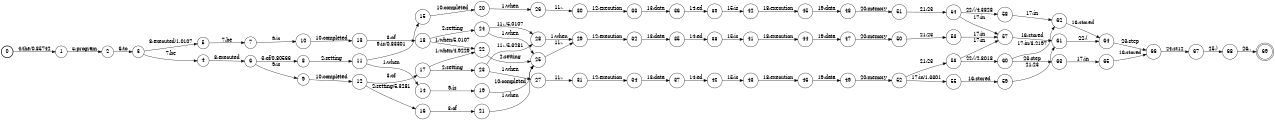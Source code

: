 digraph FST {
rankdir = LR;
size = "8.5,11";
label = "";
center = 1;
orientation = Portrait;
ranksep = "0.4";
nodesep = "0.25";
0 [label = "0", shape = circle, style = bold, fontsize = 14]
	0 -> 1 [label = "4:the/0.85742", fontsize = 14];
1 [label = "1", shape = circle, style = solid, fontsize = 14]
	1 -> 2 [label = "5:program", fontsize = 14];
2 [label = "2", shape = circle, style = solid, fontsize = 14]
	2 -> 3 [label = "6:to", fontsize = 14];
3 [label = "3", shape = circle, style = solid, fontsize = 14]
	3 -> 4 [label = "7:be", fontsize = 14];
	3 -> 5 [label = "8:executed/1.0107", fontsize = 14];
4 [label = "4", shape = circle, style = solid, fontsize = 14]
	4 -> 6 [label = "8:executed", fontsize = 14];
5 [label = "5", shape = circle, style = solid, fontsize = 14]
	5 -> 7 [label = "7:be", fontsize = 14];
6 [label = "6", shape = circle, style = solid, fontsize = 14]
	6 -> 8 [label = "3:of/0.80566", fontsize = 14];
	6 -> 9 [label = "9:is", fontsize = 14];
7 [label = "7", shape = circle, style = solid, fontsize = 14]
	7 -> 10 [label = "9:is", fontsize = 14];
8 [label = "8", shape = circle, style = solid, fontsize = 14]
	8 -> 11 [label = "2:setting", fontsize = 14];
9 [label = "9", shape = circle, style = solid, fontsize = 14]
	9 -> 12 [label = "10:completed", fontsize = 14];
10 [label = "10", shape = circle, style = solid, fontsize = 14]
	10 -> 13 [label = "10:completed", fontsize = 14];
11 [label = "11", shape = circle, style = solid, fontsize = 14]
	11 -> 14 [label = "1:when", fontsize = 14];
	11 -> 15 [label = "9:is/0.83301", fontsize = 14];
12 [label = "12", shape = circle, style = solid, fontsize = 14]
	12 -> 16 [label = "2:setting/5.3281", fontsize = 14];
	12 -> 17 [label = "3:of", fontsize = 14];
13 [label = "13", shape = circle, style = solid, fontsize = 14]
	13 -> 18 [label = "3:of", fontsize = 14];
14 [label = "14", shape = circle, style = solid, fontsize = 14]
	14 -> 19 [label = "9:is", fontsize = 14];
15 [label = "15", shape = circle, style = solid, fontsize = 14]
	15 -> 20 [label = "10:completed", fontsize = 14];
16 [label = "16", shape = circle, style = solid, fontsize = 14]
	16 -> 21 [label = "3:of", fontsize = 14];
17 [label = "17", shape = circle, style = solid, fontsize = 14]
	17 -> 22 [label = "1:when/4.9229", fontsize = 14];
	17 -> 23 [label = "2:setting", fontsize = 14];
18 [label = "18", shape = circle, style = solid, fontsize = 14]
	18 -> 22 [label = "1:when/5.0107", fontsize = 14];
	18 -> 24 [label = "2:setting", fontsize = 14];
19 [label = "19", shape = circle, style = solid, fontsize = 14]
	19 -> 25 [label = "10:completed", fontsize = 14];
20 [label = "20", shape = circle, style = solid, fontsize = 14]
	20 -> 26 [label = "1:when", fontsize = 14];
21 [label = "21", shape = circle, style = solid, fontsize = 14]
	21 -> 25 [label = "1:when", fontsize = 14];
22 [label = "22", shape = circle, style = solid, fontsize = 14]
	22 -> 25 [label = "2:setting", fontsize = 14];
23 [label = "23", shape = circle, style = solid, fontsize = 14]
	23 -> 27 [label = "1:when", fontsize = 14];
	23 -> 28 [label = "11:,/5.3281", fontsize = 14];
24 [label = "24", shape = circle, style = solid, fontsize = 14]
	24 -> 25 [label = "1:when", fontsize = 14];
	24 -> 28 [label = "11:,/5.0107", fontsize = 14];
25 [label = "25", shape = circle, style = solid, fontsize = 14]
	25 -> 29 [label = "11:,", fontsize = 14];
26 [label = "26", shape = circle, style = solid, fontsize = 14]
	26 -> 30 [label = "11:,", fontsize = 14];
27 [label = "27", shape = circle, style = solid, fontsize = 14]
	27 -> 31 [label = "11:,", fontsize = 14];
28 [label = "28", shape = circle, style = solid, fontsize = 14]
	28 -> 29 [label = "1:when", fontsize = 14];
29 [label = "29", shape = circle, style = solid, fontsize = 14]
	29 -> 32 [label = "12:execution", fontsize = 14];
30 [label = "30", shape = circle, style = solid, fontsize = 14]
	30 -> 33 [label = "12:execution", fontsize = 14];
31 [label = "31", shape = circle, style = solid, fontsize = 14]
	31 -> 34 [label = "12:execution", fontsize = 14];
32 [label = "32", shape = circle, style = solid, fontsize = 14]
	32 -> 35 [label = "13:data", fontsize = 14];
33 [label = "33", shape = circle, style = solid, fontsize = 14]
	33 -> 36 [label = "13:data", fontsize = 14];
34 [label = "34", shape = circle, style = solid, fontsize = 14]
	34 -> 37 [label = "13:data", fontsize = 14];
35 [label = "35", shape = circle, style = solid, fontsize = 14]
	35 -> 38 [label = "14:ed", fontsize = 14];
36 [label = "36", shape = circle, style = solid, fontsize = 14]
	36 -> 39 [label = "14:ed", fontsize = 14];
37 [label = "37", shape = circle, style = solid, fontsize = 14]
	37 -> 40 [label = "14:ed", fontsize = 14];
38 [label = "38", shape = circle, style = solid, fontsize = 14]
	38 -> 41 [label = "15:is", fontsize = 14];
39 [label = "39", shape = circle, style = solid, fontsize = 14]
	39 -> 42 [label = "15:is", fontsize = 14];
40 [label = "40", shape = circle, style = solid, fontsize = 14]
	40 -> 43 [label = "15:is", fontsize = 14];
41 [label = "41", shape = circle, style = solid, fontsize = 14]
	41 -> 44 [label = "18:execution", fontsize = 14];
42 [label = "42", shape = circle, style = solid, fontsize = 14]
	42 -> 45 [label = "18:execution", fontsize = 14];
43 [label = "43", shape = circle, style = solid, fontsize = 14]
	43 -> 46 [label = "18:execution", fontsize = 14];
44 [label = "44", shape = circle, style = solid, fontsize = 14]
	44 -> 47 [label = "19:data", fontsize = 14];
45 [label = "45", shape = circle, style = solid, fontsize = 14]
	45 -> 48 [label = "19:data", fontsize = 14];
46 [label = "46", shape = circle, style = solid, fontsize = 14]
	46 -> 49 [label = "19:data", fontsize = 14];
47 [label = "47", shape = circle, style = solid, fontsize = 14]
	47 -> 50 [label = "20:memory", fontsize = 14];
48 [label = "48", shape = circle, style = solid, fontsize = 14]
	48 -> 51 [label = "20:memory", fontsize = 14];
49 [label = "49", shape = circle, style = solid, fontsize = 14]
	49 -> 52 [label = "20:memory", fontsize = 14];
50 [label = "50", shape = circle, style = solid, fontsize = 14]
	50 -> 53 [label = "21:23", fontsize = 14];
51 [label = "51", shape = circle, style = solid, fontsize = 14]
	51 -> 54 [label = "21:23", fontsize = 14];
52 [label = "52", shape = circle, style = solid, fontsize = 14]
	52 -> 55 [label = "17:in/1.3301", fontsize = 14];
	52 -> 56 [label = "21:23", fontsize = 14];
53 [label = "53", shape = circle, style = solid, fontsize = 14]
	53 -> 57 [label = "17:in", fontsize = 14];
54 [label = "54", shape = circle, style = solid, fontsize = 14]
	54 -> 57 [label = "17:in", fontsize = 14];
	54 -> 58 [label = "22:(/4.3828", fontsize = 14];
55 [label = "55", shape = circle, style = solid, fontsize = 14]
	55 -> 59 [label = "16:stored", fontsize = 14];
56 [label = "56", shape = circle, style = solid, fontsize = 14]
	56 -> 57 [label = "17:in", fontsize = 14];
	56 -> 60 [label = "22:(/2.8018", fontsize = 14];
57 [label = "57", shape = circle, style = solid, fontsize = 14]
	57 -> 61 [label = "16:stored", fontsize = 14];
58 [label = "58", shape = circle, style = solid, fontsize = 14]
	58 -> 62 [label = "17:in", fontsize = 14];
59 [label = "59", shape = circle, style = solid, fontsize = 14]
	59 -> 61 [label = "21:23", fontsize = 14];
60 [label = "60", shape = circle, style = solid, fontsize = 14]
	60 -> 62 [label = "17:in/3.2197", fontsize = 14];
	60 -> 63 [label = "23:step", fontsize = 14];
61 [label = "61", shape = circle, style = solid, fontsize = 14]
	61 -> 64 [label = "22:(", fontsize = 14];
62 [label = "62", shape = circle, style = solid, fontsize = 14]
	62 -> 64 [label = "16:stored", fontsize = 14];
63 [label = "63", shape = circle, style = solid, fontsize = 14]
	63 -> 65 [label = "17:in", fontsize = 14];
64 [label = "64", shape = circle, style = solid, fontsize = 14]
	64 -> 66 [label = "23:step", fontsize = 14];
65 [label = "65", shape = circle, style = solid, fontsize = 14]
	65 -> 66 [label = "16:stored", fontsize = 14];
66 [label = "66", shape = circle, style = solid, fontsize = 14]
	66 -> 67 [label = "24:st12", fontsize = 14];
67 [label = "67", shape = circle, style = solid, fontsize = 14]
	67 -> 68 [label = "25:)", fontsize = 14];
68 [label = "68", shape = circle, style = solid, fontsize = 14]
	68 -> 69 [label = "26:.", fontsize = 14];
69 [label = "69", shape = doublecircle, style = solid, fontsize = 14]
}
